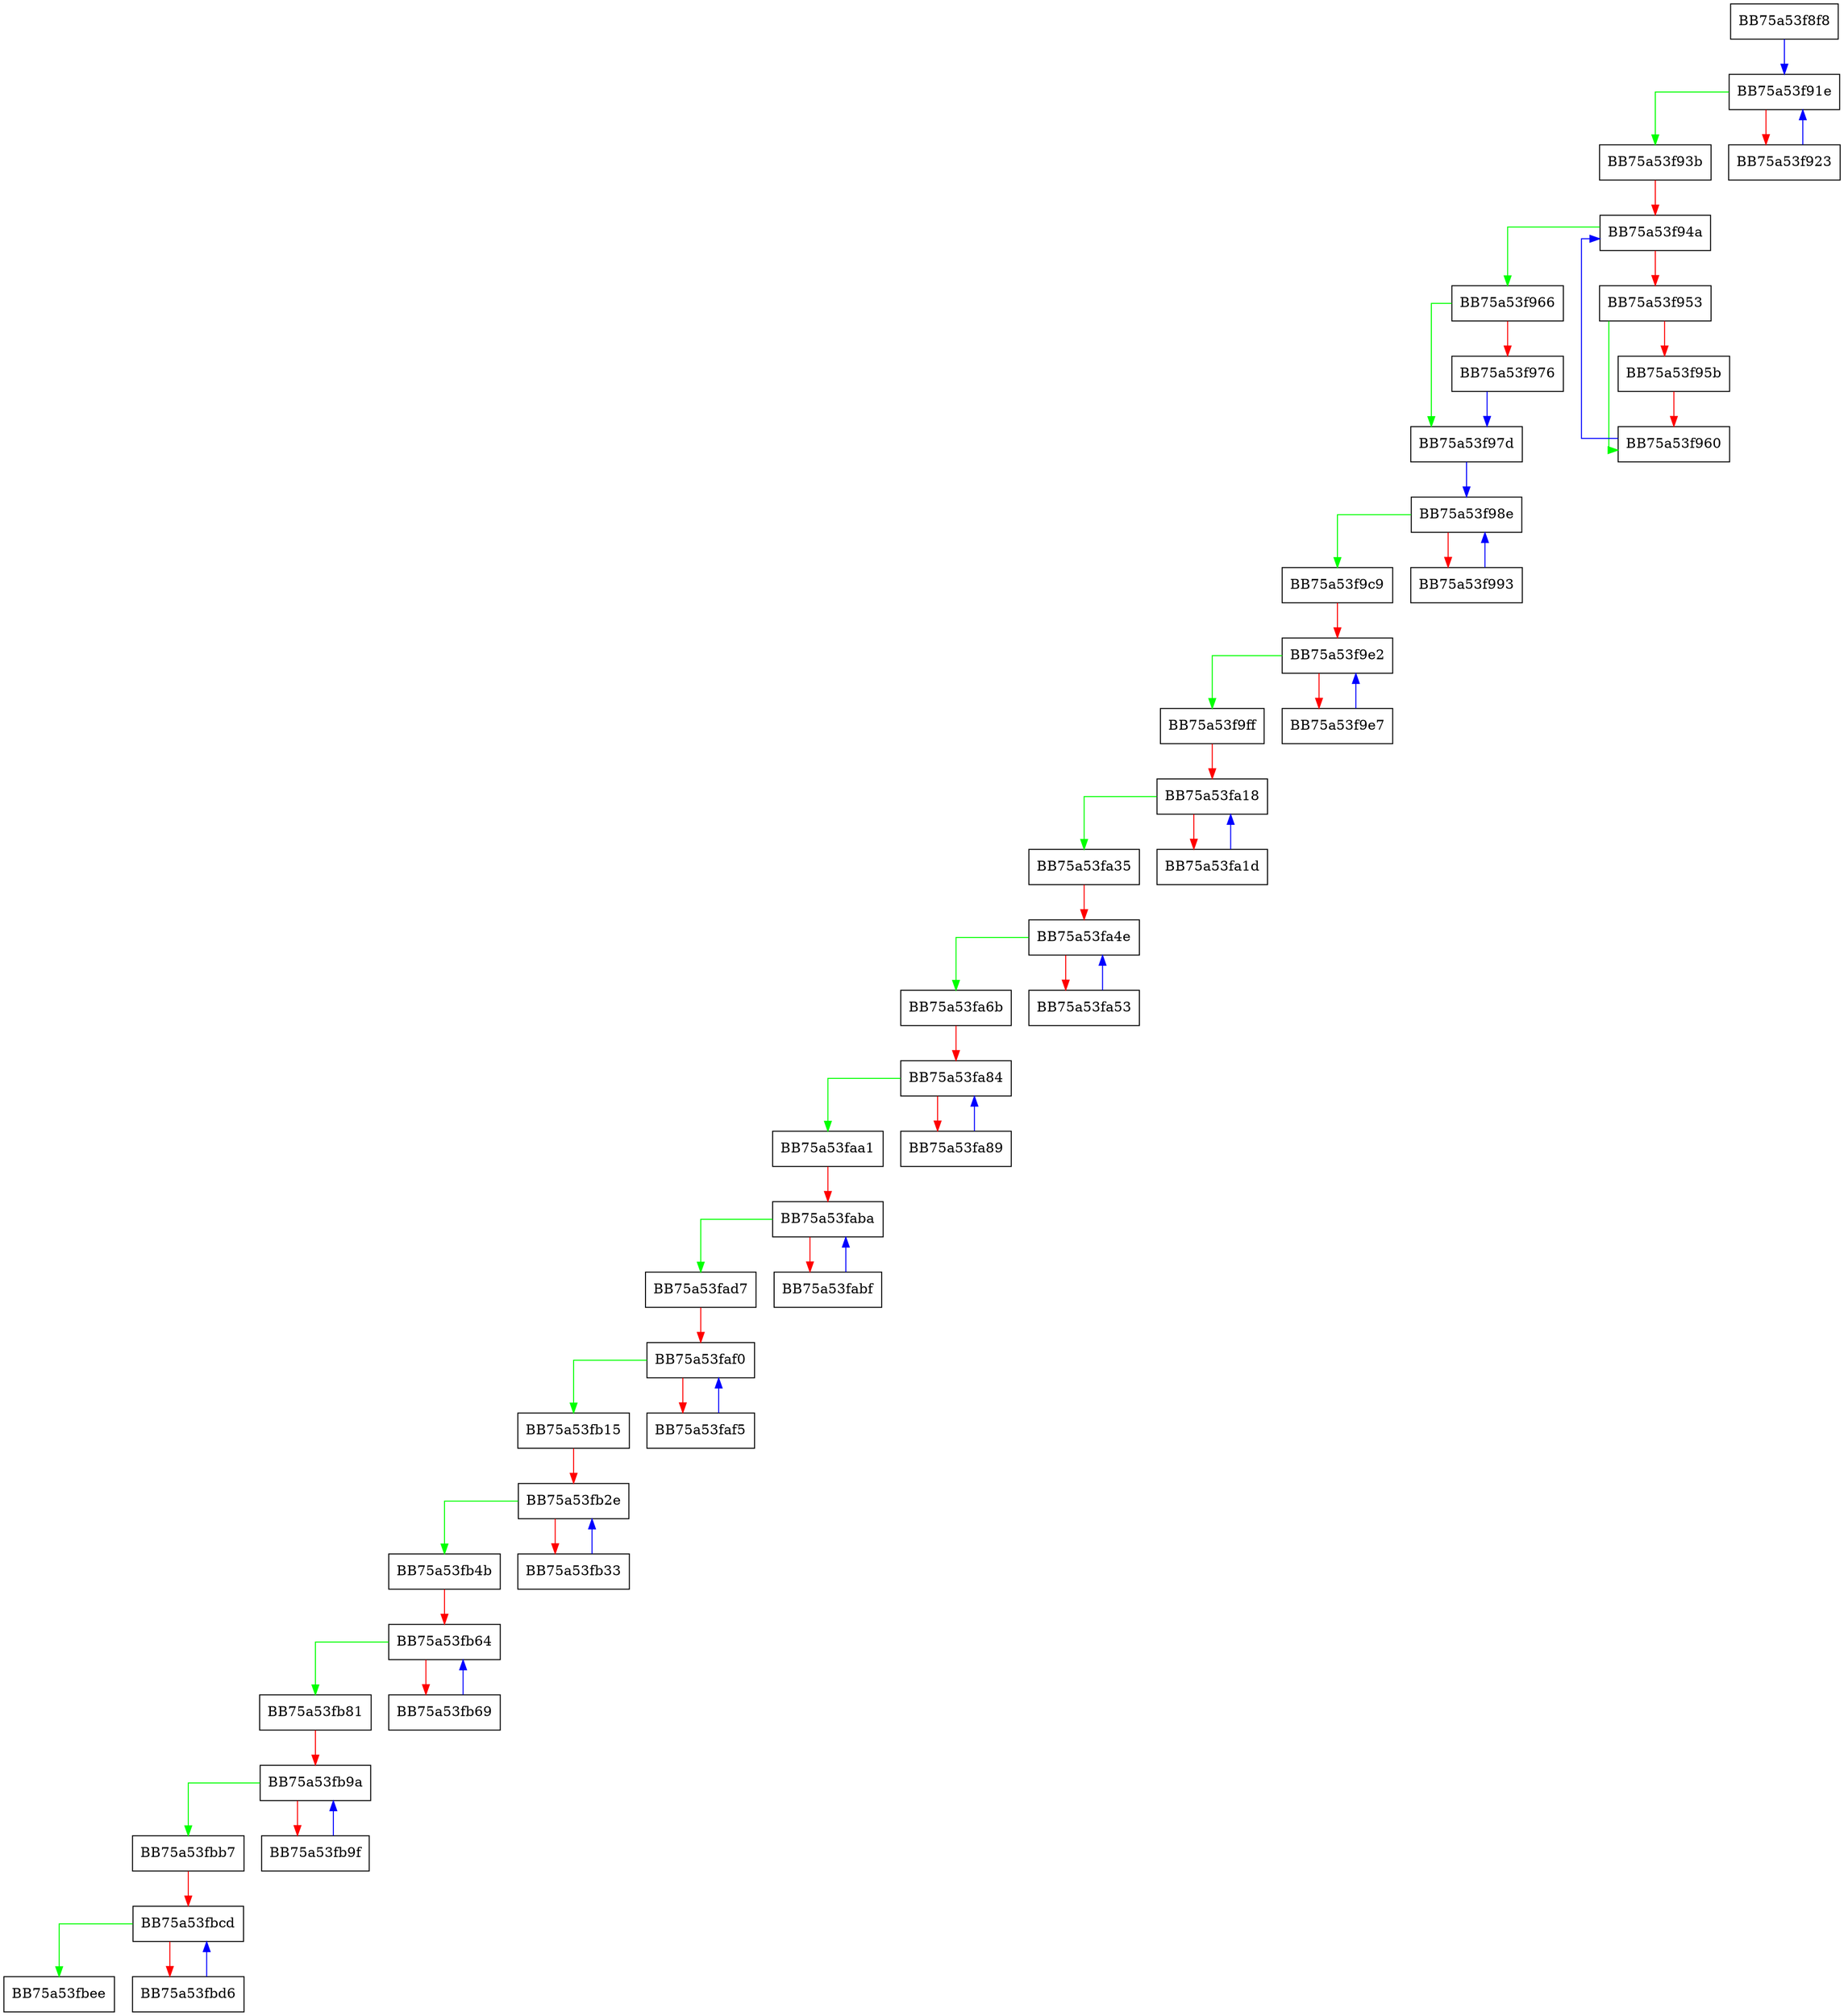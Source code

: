 digraph CleanupResources {
  node [shape="box"];
  graph [splines=ortho];
  BB75a53f8f8 -> BB75a53f91e [color="blue"];
  BB75a53f91e -> BB75a53f93b [color="green"];
  BB75a53f91e -> BB75a53f923 [color="red"];
  BB75a53f923 -> BB75a53f91e [color="blue"];
  BB75a53f93b -> BB75a53f94a [color="red"];
  BB75a53f94a -> BB75a53f966 [color="green"];
  BB75a53f94a -> BB75a53f953 [color="red"];
  BB75a53f953 -> BB75a53f960 [color="green"];
  BB75a53f953 -> BB75a53f95b [color="red"];
  BB75a53f95b -> BB75a53f960 [color="red"];
  BB75a53f960 -> BB75a53f94a [color="blue"];
  BB75a53f966 -> BB75a53f97d [color="green"];
  BB75a53f966 -> BB75a53f976 [color="red"];
  BB75a53f976 -> BB75a53f97d [color="blue"];
  BB75a53f97d -> BB75a53f98e [color="blue"];
  BB75a53f98e -> BB75a53f9c9 [color="green"];
  BB75a53f98e -> BB75a53f993 [color="red"];
  BB75a53f993 -> BB75a53f98e [color="blue"];
  BB75a53f9c9 -> BB75a53f9e2 [color="red"];
  BB75a53f9e2 -> BB75a53f9ff [color="green"];
  BB75a53f9e2 -> BB75a53f9e7 [color="red"];
  BB75a53f9e7 -> BB75a53f9e2 [color="blue"];
  BB75a53f9ff -> BB75a53fa18 [color="red"];
  BB75a53fa18 -> BB75a53fa35 [color="green"];
  BB75a53fa18 -> BB75a53fa1d [color="red"];
  BB75a53fa1d -> BB75a53fa18 [color="blue"];
  BB75a53fa35 -> BB75a53fa4e [color="red"];
  BB75a53fa4e -> BB75a53fa6b [color="green"];
  BB75a53fa4e -> BB75a53fa53 [color="red"];
  BB75a53fa53 -> BB75a53fa4e [color="blue"];
  BB75a53fa6b -> BB75a53fa84 [color="red"];
  BB75a53fa84 -> BB75a53faa1 [color="green"];
  BB75a53fa84 -> BB75a53fa89 [color="red"];
  BB75a53fa89 -> BB75a53fa84 [color="blue"];
  BB75a53faa1 -> BB75a53faba [color="red"];
  BB75a53faba -> BB75a53fad7 [color="green"];
  BB75a53faba -> BB75a53fabf [color="red"];
  BB75a53fabf -> BB75a53faba [color="blue"];
  BB75a53fad7 -> BB75a53faf0 [color="red"];
  BB75a53faf0 -> BB75a53fb15 [color="green"];
  BB75a53faf0 -> BB75a53faf5 [color="red"];
  BB75a53faf5 -> BB75a53faf0 [color="blue"];
  BB75a53fb15 -> BB75a53fb2e [color="red"];
  BB75a53fb2e -> BB75a53fb4b [color="green"];
  BB75a53fb2e -> BB75a53fb33 [color="red"];
  BB75a53fb33 -> BB75a53fb2e [color="blue"];
  BB75a53fb4b -> BB75a53fb64 [color="red"];
  BB75a53fb64 -> BB75a53fb81 [color="green"];
  BB75a53fb64 -> BB75a53fb69 [color="red"];
  BB75a53fb69 -> BB75a53fb64 [color="blue"];
  BB75a53fb81 -> BB75a53fb9a [color="red"];
  BB75a53fb9a -> BB75a53fbb7 [color="green"];
  BB75a53fb9a -> BB75a53fb9f [color="red"];
  BB75a53fb9f -> BB75a53fb9a [color="blue"];
  BB75a53fbb7 -> BB75a53fbcd [color="red"];
  BB75a53fbcd -> BB75a53fbee [color="green"];
  BB75a53fbcd -> BB75a53fbd6 [color="red"];
  BB75a53fbd6 -> BB75a53fbcd [color="blue"];
}